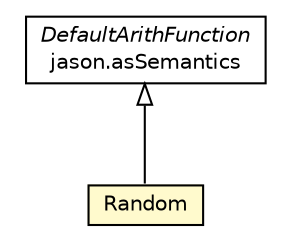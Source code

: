 #!/usr/local/bin/dot
#
# Class diagram 
# Generated by UMLGraph version R5_6_6-1-g9240c4 (http://www.umlgraph.org/)
#

digraph G {
	edge [fontname="Helvetica",fontsize=10,labelfontname="Helvetica",labelfontsize=10];
	node [fontname="Helvetica",fontsize=10,shape=plaintext];
	nodesep=0.25;
	ranksep=0.5;
	// jason.asSemantics.DefaultArithFunction
	c39374 [label=<<table title="jason.asSemantics.DefaultArithFunction" border="0" cellborder="1" cellspacing="0" cellpadding="2" port="p" href="../asSemantics/DefaultArithFunction.html">
		<tr><td><table border="0" cellspacing="0" cellpadding="1">
<tr><td align="center" balign="center"><font face="Helvetica-Oblique"> DefaultArithFunction </font></td></tr>
<tr><td align="center" balign="center"> jason.asSemantics </td></tr>
		</table></td></tr>
		</table>>, URL="../asSemantics/DefaultArithFunction.html", fontname="Helvetica", fontcolor="black", fontsize=10.0];
	// jason.functions.Random
	c39467 [label=<<table title="jason.functions.Random" border="0" cellborder="1" cellspacing="0" cellpadding="2" port="p" bgcolor="lemonChiffon" href="./Random.html">
		<tr><td><table border="0" cellspacing="0" cellpadding="1">
<tr><td align="center" balign="center"> Random </td></tr>
		</table></td></tr>
		</table>>, URL="./Random.html", fontname="Helvetica", fontcolor="black", fontsize=10.0];
	//jason.functions.Random extends jason.asSemantics.DefaultArithFunction
	c39374:p -> c39467:p [dir=back,arrowtail=empty];
}


